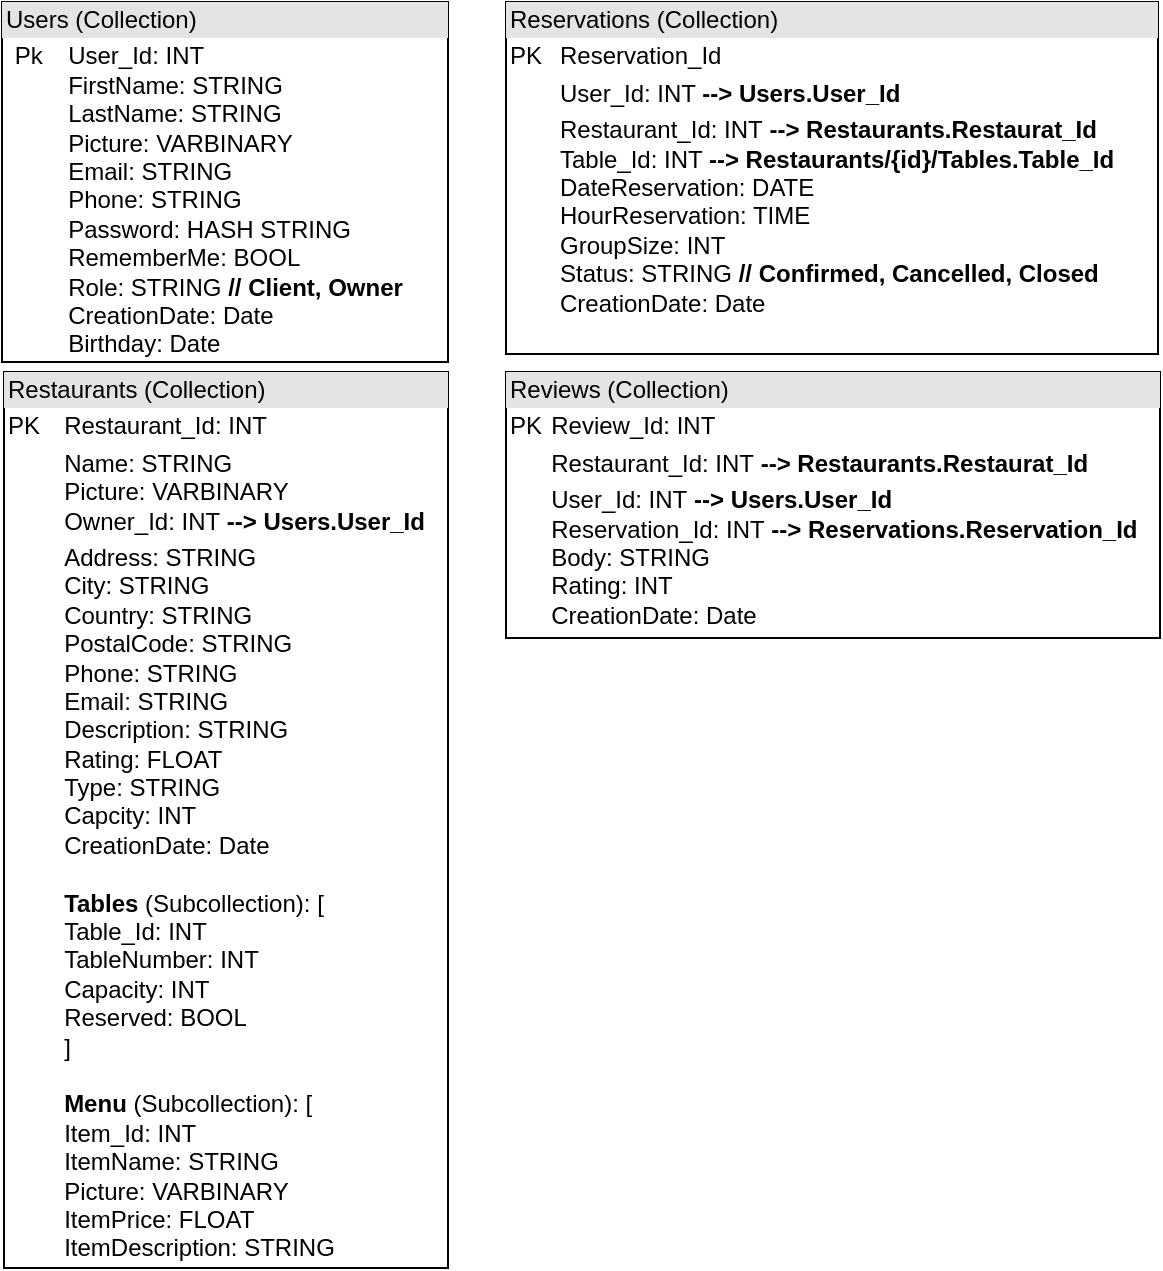 <mxfile version="28.1.2">
  <diagram name="Page-1" id="DSG7j5aQN97u3OIVjfTy">
    <mxGraphModel dx="1385" dy="755" grid="0" gridSize="10" guides="1" tooltips="1" connect="1" arrows="1" fold="1" page="1" pageScale="1" pageWidth="850" pageHeight="1100" math="0" shadow="0">
      <root>
        <mxCell id="0" />
        <mxCell id="1" parent="0" />
        <mxCell id="ONbuD6-8-r1LhyXfA1VG-1" value="&lt;div style=&quot;box-sizing: border-box; width: 100%; background: rgb(228, 228, 228); padding: 2px;&quot;&gt;Users (Collection)&lt;span style=&quot;white-space: pre;&quot;&gt;&#x9;&lt;/span&gt;&lt;/div&gt;&lt;table style=&quot;width:100%;font-size:1em;&quot; cellpadding=&quot;2&quot; cellspacing=&quot;0&quot;&gt;&lt;tbody&gt;&lt;tr&gt;&lt;td&gt;&lt;/td&gt;&lt;td&gt;Pk&lt;span style=&quot;white-space: pre;&quot;&gt;&#x9;&lt;/span&gt;User_Id: INT&lt;br&gt;&lt;span style=&quot;white-space: pre;&quot;&gt;&#x9;&lt;/span&gt;FirstName: STRING&lt;br&gt;&lt;span style=&quot;white-space: pre;&quot;&gt;&#x9;&lt;/span&gt;LastName: STRING&lt;br&gt;&lt;span style=&quot;white-space: pre;&quot;&gt;&#x9;&lt;/span&gt;Picture:&amp;nbsp;VARBINARY&lt;br&gt;&lt;span style=&quot;white-space: pre;&quot;&gt;&#x9;&lt;/span&gt;Email: STRING&lt;br&gt;&lt;span style=&quot;white-space: pre;&quot;&gt;&#x9;&lt;/span&gt;Phone: STRING&lt;br&gt;&lt;span style=&quot;white-space: pre;&quot;&gt;&#x9;&lt;/span&gt;Password: HASH STRING&lt;br&gt;&lt;span style=&quot;white-space: pre;&quot;&gt;&#x9;&lt;/span&gt;RememberMe: BOOL&lt;br&gt;&lt;span style=&quot;white-space: pre;&quot;&gt;&#x9;&lt;/span&gt;Role: STRING&amp;nbsp;&lt;b&gt;// Client, Owner&lt;/b&gt;&lt;br&gt;&lt;span style=&quot;white-space: pre;&quot;&gt;&#x9;&lt;/span&gt;CreationDate: Date&lt;br&gt;&lt;span style=&quot;white-space: pre;&quot;&gt;&#x9;&lt;/span&gt;Birthday: Date&lt;br&gt;&lt;br&gt;&lt;span style=&quot;white-space: pre;&quot;&gt;&#x9;&lt;/span&gt;&lt;br&gt;&lt;span style=&quot;white-space: pre;&quot;&gt;&#x9;&lt;/span&gt;&lt;br&gt;&lt;/td&gt;&lt;/tr&gt;&lt;tr&gt;&lt;td&gt;&lt;br&gt;&lt;/td&gt;&lt;td&gt;&lt;br&gt;&lt;/td&gt;&lt;/tr&gt;&lt;tr&gt;&lt;td&gt;&lt;br&gt;&lt;/td&gt;&lt;td&gt;&lt;br&gt;&lt;/td&gt;&lt;/tr&gt;&lt;/tbody&gt;&lt;/table&gt;" style="verticalAlign=top;align=left;overflow=fill;html=1;whiteSpace=wrap;" vertex="1" parent="1">
          <mxGeometry x="18" y="19" width="223" height="180" as="geometry" />
        </mxCell>
        <mxCell id="ONbuD6-8-r1LhyXfA1VG-2" value="&lt;div style=&quot;box-sizing: border-box; width: 100%; background: rgb(228, 228, 228); padding: 2px;&quot;&gt;Restaurants&amp;nbsp;&lt;span style=&quot;color: light-dark(rgb(0, 0, 0), rgb(255, 255, 255));&quot;&gt;(Collection)&lt;/span&gt;&lt;span style=&quot;background-color: transparent; color: light-dark(rgb(0, 0, 0), rgb(255, 255, 255)); white-space: pre;&quot;&gt;&#x9;&lt;/span&gt;&lt;/div&gt;&lt;table style=&quot;width:100%;font-size:1em;&quot; cellpadding=&quot;2&quot; cellspacing=&quot;0&quot;&gt;&lt;tbody&gt;&lt;tr&gt;&lt;td&gt;PK&amp;nbsp;&amp;nbsp;&lt;/td&gt;&lt;td&gt;Restaurant_Id: INT&lt;/td&gt;&lt;/tr&gt;&lt;tr&gt;&lt;td&gt;&lt;br&gt;&lt;/td&gt;&lt;td&gt;Name: STRING&lt;br&gt;Picture:&amp;nbsp;VARBINARY&lt;br&gt;Owner_Id: INT&lt;b&gt; --&amp;gt; Users.User_Id&lt;/b&gt;&lt;/td&gt;&lt;/tr&gt;&lt;tr&gt;&lt;td&gt;&lt;/td&gt;&lt;td&gt;Address: STRING&lt;br&gt;City: STRING&lt;br&gt;Country: STRING&lt;br&gt;PostalCode: STRING&lt;br&gt;Phone: STRING&lt;br&gt;Email: STRING&lt;br&gt;Description: STRING&lt;br&gt;Rating: FLOAT&lt;br&gt;Type: STRING&lt;br&gt;Capcity: INT&lt;br&gt;CreationDate: Date&lt;br&gt;&lt;br&gt;&lt;b&gt;Tables &lt;/b&gt;(Subcollection): [&lt;br&gt;Table_Id: INT&lt;br&gt;TableNumber: INT&lt;br&gt;Capacity: INT&lt;br&gt;Reserved: BOOL&lt;br&gt;]&lt;br&gt;&lt;br&gt;&lt;b&gt;Menu &lt;/b&gt;(Subcollection): [&lt;br&gt;Item_Id: INT&lt;br&gt;ItemName: STRING&lt;br&gt;Picture:&amp;nbsp;VARBINARY&lt;br&gt;ItemPrice: FLOAT&lt;br&gt;ItemDescription: STRING&lt;br&gt;ItemCategory&amp;nbsp;&lt;br&gt;]&lt;br&gt;&lt;br&gt;&lt;br&gt;&lt;/td&gt;&lt;/tr&gt;&lt;/tbody&gt;&lt;/table&gt;" style="verticalAlign=top;align=left;overflow=fill;html=1;whiteSpace=wrap;" vertex="1" parent="1">
          <mxGeometry x="19" y="204" width="222" height="448" as="geometry" />
        </mxCell>
        <mxCell id="ONbuD6-8-r1LhyXfA1VG-4" value="&lt;div style=&quot;box-sizing: border-box; width: 100%; background: rgb(228, 228, 228); padding: 2px;&quot;&gt;Reservations&amp;nbsp;&lt;span style=&quot;color: light-dark(rgb(0, 0, 0), rgb(255, 255, 255));&quot;&gt;(Collection)&lt;/span&gt;&lt;span style=&quot;background-color: transparent; color: light-dark(rgb(0, 0, 0), rgb(255, 255, 255)); white-space: pre;&quot;&gt;&#x9;&lt;/span&gt;&lt;/div&gt;&lt;table style=&quot;width:100%;font-size:1em;&quot; cellpadding=&quot;2&quot; cellspacing=&quot;0&quot;&gt;&lt;tbody&gt;&lt;tr&gt;&lt;td&gt;PK&amp;nbsp;&lt;/td&gt;&lt;td&gt;Reservation_Id&lt;/td&gt;&lt;/tr&gt;&lt;tr&gt;&lt;td&gt;&lt;br&gt;&lt;/td&gt;&lt;td&gt;User_Id: INT &lt;b&gt;--&amp;gt; Users.User_Id&lt;/b&gt;&lt;/td&gt;&lt;/tr&gt;&lt;tr&gt;&lt;td&gt;&lt;/td&gt;&lt;td&gt;Restaurant_Id: INT&amp;nbsp;&lt;b&gt;--&amp;gt; Restaurants.Restaurat_Id&lt;/b&gt;&lt;br&gt;Table_Id: INT &lt;b&gt;--&amp;gt;&amp;nbsp;Restaurants/{id}/Tables.Table_Id&lt;/b&gt;&lt;br&gt;DateReservation: DATE&lt;br&gt;HourReservation: TIME&lt;br&gt;GroupSize: INT&lt;br&gt;Status: STRING &lt;b&gt;// Confirmed, Cancelled, Closed&lt;br&gt;&lt;/b&gt;CreationDate: Date&lt;b&gt;&lt;/b&gt;&lt;/td&gt;&lt;/tr&gt;&lt;/tbody&gt;&lt;/table&gt;" style="verticalAlign=top;align=left;overflow=fill;html=1;whiteSpace=wrap;" vertex="1" parent="1">
          <mxGeometry x="270" y="19" width="326" height="176" as="geometry" />
        </mxCell>
        <mxCell id="ONbuD6-8-r1LhyXfA1VG-5" value="&lt;div style=&quot;box-sizing: border-box; width: 100%; background: rgb(228, 228, 228); padding: 2px;&quot;&gt;Reviews (Collection)&lt;/div&gt;&lt;table style=&quot;width:100%;font-size:1em;&quot; cellpadding=&quot;2&quot; cellspacing=&quot;0&quot;&gt;&lt;tbody&gt;&lt;tr&gt;&lt;td&gt;PK&lt;/td&gt;&lt;td&gt;Review_Id: INT&lt;/td&gt;&lt;/tr&gt;&lt;tr&gt;&lt;td&gt;&lt;br&gt;&lt;/td&gt;&lt;td&gt;Restaurant_Id: INT&amp;nbsp;&lt;b&gt;--&amp;gt; Restaurants.Restaurat_Id&lt;/b&gt;&lt;/td&gt;&lt;/tr&gt;&lt;tr&gt;&lt;td&gt;&lt;/td&gt;&lt;td&gt;User_Id: INT&amp;nbsp;&lt;b&gt;--&amp;gt; Users.User_Id&lt;br&gt;&lt;/b&gt;Reservation_Id: INT&amp;nbsp;&lt;b&gt;--&amp;gt; Reservations.Reservation_Id&lt;br&gt;&lt;/b&gt;Body: STRING&lt;br&gt;Rating: INT&lt;br&gt;CreationDate: Date&lt;/td&gt;&lt;/tr&gt;&lt;/tbody&gt;&lt;/table&gt;" style="verticalAlign=top;align=left;overflow=fill;html=1;whiteSpace=wrap;" vertex="1" parent="1">
          <mxGeometry x="270" y="204" width="327" height="133" as="geometry" />
        </mxCell>
      </root>
    </mxGraphModel>
  </diagram>
</mxfile>
